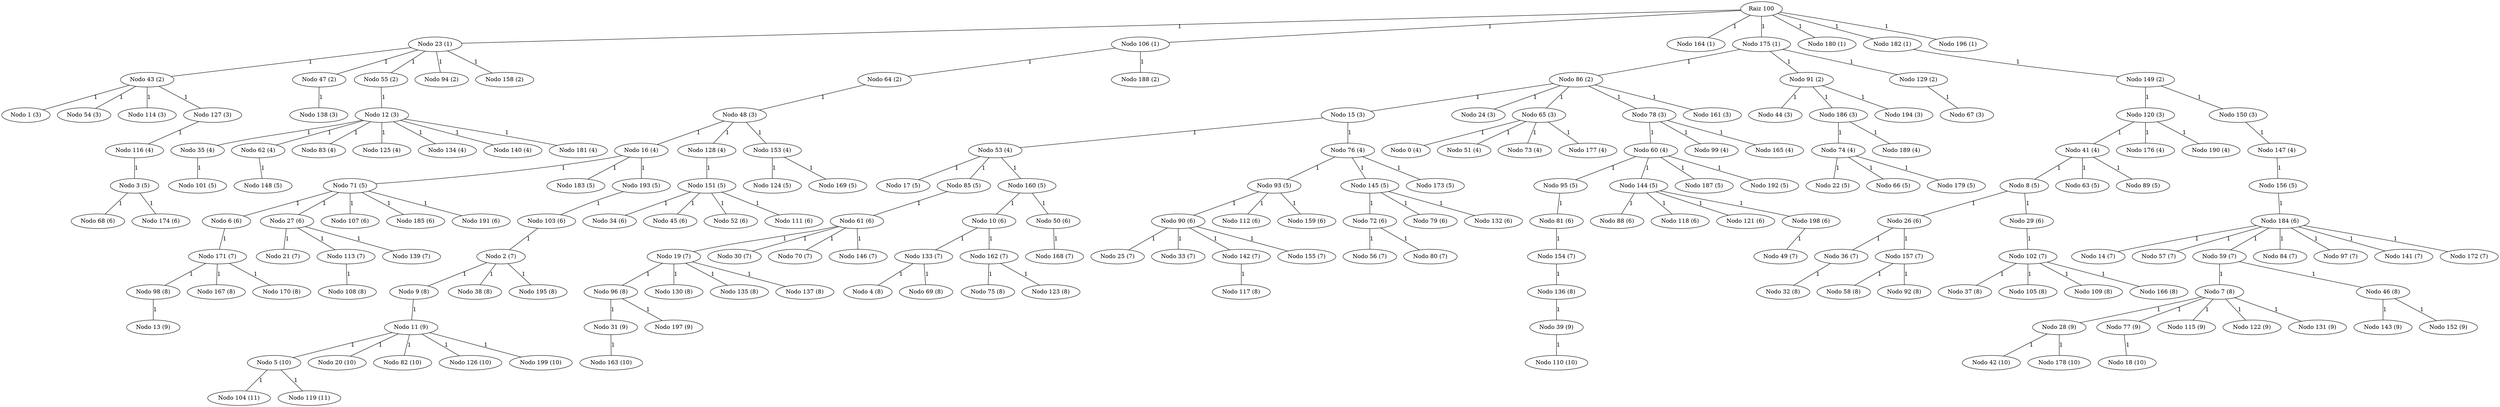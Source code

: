 graph DijkstraGeoSimple_200_100 {
    "100" [label="Raiz 100"];
    "23" [label="Nodo 23 (1)"];
    "106" [label="Nodo 106 (1)"];
    "164" [label="Nodo 164 (1)"];
    "175" [label="Nodo 175 (1)"];
    "180" [label="Nodo 180 (1)"];
    "182" [label="Nodo 182 (1)"];
    "196" [label="Nodo 196 (1)"];
    "43" [label="Nodo 43 (2)"];
    "47" [label="Nodo 47 (2)"];
    "55" [label="Nodo 55 (2)"];
    "94" [label="Nodo 94 (2)"];
    "158" [label="Nodo 158 (2)"];
    "64" [label="Nodo 64 (2)"];
    "188" [label="Nodo 188 (2)"];
    "86" [label="Nodo 86 (2)"];
    "91" [label="Nodo 91 (2)"];
    "129" [label="Nodo 129 (2)"];
    "149" [label="Nodo 149 (2)"];
    "1" [label="Nodo 1 (3)"];
    "54" [label="Nodo 54 (3)"];
    "114" [label="Nodo 114 (3)"];
    "127" [label="Nodo 127 (3)"];
    "138" [label="Nodo 138 (3)"];
    "12" [label="Nodo 12 (3)"];
    "48" [label="Nodo 48 (3)"];
    "15" [label="Nodo 15 (3)"];
    "24" [label="Nodo 24 (3)"];
    "65" [label="Nodo 65 (3)"];
    "78" [label="Nodo 78 (3)"];
    "161" [label="Nodo 161 (3)"];
    "44" [label="Nodo 44 (3)"];
    "186" [label="Nodo 186 (3)"];
    "194" [label="Nodo 194 (3)"];
    "67" [label="Nodo 67 (3)"];
    "120" [label="Nodo 120 (3)"];
    "150" [label="Nodo 150 (3)"];
    "116" [label="Nodo 116 (4)"];
    "35" [label="Nodo 35 (4)"];
    "62" [label="Nodo 62 (4)"];
    "83" [label="Nodo 83 (4)"];
    "125" [label="Nodo 125 (4)"];
    "134" [label="Nodo 134 (4)"];
    "140" [label="Nodo 140 (4)"];
    "181" [label="Nodo 181 (4)"];
    "16" [label="Nodo 16 (4)"];
    "128" [label="Nodo 128 (4)"];
    "153" [label="Nodo 153 (4)"];
    "53" [label="Nodo 53 (4)"];
    "76" [label="Nodo 76 (4)"];
    "0" [label="Nodo 0 (4)"];
    "51" [label="Nodo 51 (4)"];
    "73" [label="Nodo 73 (4)"];
    "177" [label="Nodo 177 (4)"];
    "60" [label="Nodo 60 (4)"];
    "99" [label="Nodo 99 (4)"];
    "165" [label="Nodo 165 (4)"];
    "74" [label="Nodo 74 (4)"];
    "189" [label="Nodo 189 (4)"];
    "41" [label="Nodo 41 (4)"];
    "176" [label="Nodo 176 (4)"];
    "190" [label="Nodo 190 (4)"];
    "147" [label="Nodo 147 (4)"];
    "3" [label="Nodo 3 (5)"];
    "101" [label="Nodo 101 (5)"];
    "148" [label="Nodo 148 (5)"];
    "71" [label="Nodo 71 (5)"];
    "183" [label="Nodo 183 (5)"];
    "193" [label="Nodo 193 (5)"];
    "151" [label="Nodo 151 (5)"];
    "124" [label="Nodo 124 (5)"];
    "169" [label="Nodo 169 (5)"];
    "17" [label="Nodo 17 (5)"];
    "85" [label="Nodo 85 (5)"];
    "160" [label="Nodo 160 (5)"];
    "93" [label="Nodo 93 (5)"];
    "145" [label="Nodo 145 (5)"];
    "173" [label="Nodo 173 (5)"];
    "95" [label="Nodo 95 (5)"];
    "144" [label="Nodo 144 (5)"];
    "187" [label="Nodo 187 (5)"];
    "192" [label="Nodo 192 (5)"];
    "22" [label="Nodo 22 (5)"];
    "66" [label="Nodo 66 (5)"];
    "179" [label="Nodo 179 (5)"];
    "8" [label="Nodo 8 (5)"];
    "63" [label="Nodo 63 (5)"];
    "89" [label="Nodo 89 (5)"];
    "156" [label="Nodo 156 (5)"];
    "68" [label="Nodo 68 (6)"];
    "174" [label="Nodo 174 (6)"];
    "6" [label="Nodo 6 (6)"];
    "27" [label="Nodo 27 (6)"];
    "107" [label="Nodo 107 (6)"];
    "185" [label="Nodo 185 (6)"];
    "191" [label="Nodo 191 (6)"];
    "103" [label="Nodo 103 (6)"];
    "34" [label="Nodo 34 (6)"];
    "45" [label="Nodo 45 (6)"];
    "52" [label="Nodo 52 (6)"];
    "111" [label="Nodo 111 (6)"];
    "61" [label="Nodo 61 (6)"];
    "10" [label="Nodo 10 (6)"];
    "50" [label="Nodo 50 (6)"];
    "90" [label="Nodo 90 (6)"];
    "112" [label="Nodo 112 (6)"];
    "159" [label="Nodo 159 (6)"];
    "72" [label="Nodo 72 (6)"];
    "79" [label="Nodo 79 (6)"];
    "132" [label="Nodo 132 (6)"];
    "81" [label="Nodo 81 (6)"];
    "88" [label="Nodo 88 (6)"];
    "118" [label="Nodo 118 (6)"];
    "121" [label="Nodo 121 (6)"];
    "198" [label="Nodo 198 (6)"];
    "26" [label="Nodo 26 (6)"];
    "29" [label="Nodo 29 (6)"];
    "184" [label="Nodo 184 (6)"];
    "171" [label="Nodo 171 (7)"];
    "21" [label="Nodo 21 (7)"];
    "113" [label="Nodo 113 (7)"];
    "139" [label="Nodo 139 (7)"];
    "2" [label="Nodo 2 (7)"];
    "19" [label="Nodo 19 (7)"];
    "30" [label="Nodo 30 (7)"];
    "70" [label="Nodo 70 (7)"];
    "146" [label="Nodo 146 (7)"];
    "133" [label="Nodo 133 (7)"];
    "162" [label="Nodo 162 (7)"];
    "168" [label="Nodo 168 (7)"];
    "25" [label="Nodo 25 (7)"];
    "33" [label="Nodo 33 (7)"];
    "142" [label="Nodo 142 (7)"];
    "155" [label="Nodo 155 (7)"];
    "56" [label="Nodo 56 (7)"];
    "80" [label="Nodo 80 (7)"];
    "154" [label="Nodo 154 (7)"];
    "49" [label="Nodo 49 (7)"];
    "36" [label="Nodo 36 (7)"];
    "157" [label="Nodo 157 (7)"];
    "102" [label="Nodo 102 (7)"];
    "14" [label="Nodo 14 (7)"];
    "57" [label="Nodo 57 (7)"];
    "59" [label="Nodo 59 (7)"];
    "84" [label="Nodo 84 (7)"];
    "97" [label="Nodo 97 (7)"];
    "141" [label="Nodo 141 (7)"];
    "172" [label="Nodo 172 (7)"];
    "98" [label="Nodo 98 (8)"];
    "167" [label="Nodo 167 (8)"];
    "170" [label="Nodo 170 (8)"];
    "108" [label="Nodo 108 (8)"];
    "9" [label="Nodo 9 (8)"];
    "38" [label="Nodo 38 (8)"];
    "195" [label="Nodo 195 (8)"];
    "96" [label="Nodo 96 (8)"];
    "130" [label="Nodo 130 (8)"];
    "135" [label="Nodo 135 (8)"];
    "137" [label="Nodo 137 (8)"];
    "4" [label="Nodo 4 (8)"];
    "69" [label="Nodo 69 (8)"];
    "75" [label="Nodo 75 (8)"];
    "123" [label="Nodo 123 (8)"];
    "117" [label="Nodo 117 (8)"];
    "136" [label="Nodo 136 (8)"];
    "32" [label="Nodo 32 (8)"];
    "58" [label="Nodo 58 (8)"];
    "92" [label="Nodo 92 (8)"];
    "37" [label="Nodo 37 (8)"];
    "105" [label="Nodo 105 (8)"];
    "109" [label="Nodo 109 (8)"];
    "166" [label="Nodo 166 (8)"];
    "7" [label="Nodo 7 (8)"];
    "46" [label="Nodo 46 (8)"];
    "13" [label="Nodo 13 (9)"];
    "11" [label="Nodo 11 (9)"];
    "31" [label="Nodo 31 (9)"];
    "197" [label="Nodo 197 (9)"];
    "39" [label="Nodo 39 (9)"];
    "28" [label="Nodo 28 (9)"];
    "77" [label="Nodo 77 (9)"];
    "115" [label="Nodo 115 (9)"];
    "122" [label="Nodo 122 (9)"];
    "131" [label="Nodo 131 (9)"];
    "143" [label="Nodo 143 (9)"];
    "152" [label="Nodo 152 (9)"];
    "5" [label="Nodo 5 (10)"];
    "20" [label="Nodo 20 (10)"];
    "82" [label="Nodo 82 (10)"];
    "126" [label="Nodo 126 (10)"];
    "199" [label="Nodo 199 (10)"];
    "163" [label="Nodo 163 (10)"];
    "110" [label="Nodo 110 (10)"];
    "42" [label="Nodo 42 (10)"];
    "178" [label="Nodo 178 (10)"];
    "18" [label="Nodo 18 (10)"];
    "104" [label="Nodo 104 (11)"];
    "119" [label="Nodo 119 (11)"];
    "100" -- "23" [label="1"];
    "100" -- "106" [label="1"];
    "100" -- "164" [label="1"];
    "100" -- "175" [label="1"];
    "100" -- "180" [label="1"];
    "100" -- "182" [label="1"];
    "100" -- "196" [label="1"];
    "23" -- "43" [label="1"];
    "23" -- "47" [label="1"];
    "23" -- "55" [label="1"];
    "23" -- "94" [label="1"];
    "23" -- "158" [label="1"];
    "106" -- "64" [label="1"];
    "106" -- "188" [label="1"];
    "175" -- "86" [label="1"];
    "175" -- "91" [label="1"];
    "175" -- "129" [label="1"];
    "182" -- "149" [label="1"];
    "43" -- "1" [label="1"];
    "43" -- "54" [label="1"];
    "43" -- "114" [label="1"];
    "43" -- "127" [label="1"];
    "47" -- "138" [label="1"];
    "55" -- "12" [label="1"];
    "64" -- "48" [label="1"];
    "86" -- "15" [label="1"];
    "86" -- "24" [label="1"];
    "86" -- "65" [label="1"];
    "86" -- "78" [label="1"];
    "86" -- "161" [label="1"];
    "91" -- "44" [label="1"];
    "91" -- "186" [label="1"];
    "91" -- "194" [label="1"];
    "129" -- "67" [label="1"];
    "149" -- "120" [label="1"];
    "149" -- "150" [label="1"];
    "127" -- "116" [label="1"];
    "12" -- "35" [label="1"];
    "12" -- "62" [label="1"];
    "12" -- "83" [label="1"];
    "12" -- "125" [label="1"];
    "12" -- "134" [label="1"];
    "12" -- "140" [label="1"];
    "12" -- "181" [label="1"];
    "48" -- "16" [label="1"];
    "48" -- "128" [label="1"];
    "48" -- "153" [label="1"];
    "15" -- "53" [label="1"];
    "15" -- "76" [label="1"];
    "65" -- "0" [label="1"];
    "65" -- "51" [label="1"];
    "65" -- "73" [label="1"];
    "65" -- "177" [label="1"];
    "78" -- "60" [label="1"];
    "78" -- "99" [label="1"];
    "78" -- "165" [label="1"];
    "186" -- "74" [label="1"];
    "186" -- "189" [label="1"];
    "120" -- "41" [label="1"];
    "120" -- "176" [label="1"];
    "120" -- "190" [label="1"];
    "150" -- "147" [label="1"];
    "116" -- "3" [label="1"];
    "35" -- "101" [label="1"];
    "62" -- "148" [label="1"];
    "16" -- "71" [label="1"];
    "16" -- "183" [label="1"];
    "16" -- "193" [label="1"];
    "128" -- "151" [label="1"];
    "153" -- "124" [label="1"];
    "153" -- "169" [label="1"];
    "53" -- "17" [label="1"];
    "53" -- "85" [label="1"];
    "53" -- "160" [label="1"];
    "76" -- "93" [label="1"];
    "76" -- "145" [label="1"];
    "76" -- "173" [label="1"];
    "60" -- "95" [label="1"];
    "60" -- "144" [label="1"];
    "60" -- "187" [label="1"];
    "60" -- "192" [label="1"];
    "74" -- "22" [label="1"];
    "74" -- "66" [label="1"];
    "74" -- "179" [label="1"];
    "41" -- "8" [label="1"];
    "41" -- "63" [label="1"];
    "41" -- "89" [label="1"];
    "147" -- "156" [label="1"];
    "3" -- "68" [label="1"];
    "3" -- "174" [label="1"];
    "71" -- "6" [label="1"];
    "71" -- "27" [label="1"];
    "71" -- "107" [label="1"];
    "71" -- "185" [label="1"];
    "71" -- "191" [label="1"];
    "193" -- "103" [label="1"];
    "151" -- "34" [label="1"];
    "151" -- "45" [label="1"];
    "151" -- "52" [label="1"];
    "151" -- "111" [label="1"];
    "85" -- "61" [label="1"];
    "160" -- "10" [label="1"];
    "160" -- "50" [label="1"];
    "93" -- "90" [label="1"];
    "93" -- "112" [label="1"];
    "93" -- "159" [label="1"];
    "145" -- "72" [label="1"];
    "145" -- "79" [label="1"];
    "145" -- "132" [label="1"];
    "95" -- "81" [label="1"];
    "144" -- "88" [label="1"];
    "144" -- "118" [label="1"];
    "144" -- "121" [label="1"];
    "144" -- "198" [label="1"];
    "8" -- "26" [label="1"];
    "8" -- "29" [label="1"];
    "156" -- "184" [label="1"];
    "6" -- "171" [label="1"];
    "27" -- "21" [label="1"];
    "27" -- "113" [label="1"];
    "27" -- "139" [label="1"];
    "103" -- "2" [label="1"];
    "61" -- "19" [label="1"];
    "61" -- "30" [label="1"];
    "61" -- "70" [label="1"];
    "61" -- "146" [label="1"];
    "10" -- "133" [label="1"];
    "10" -- "162" [label="1"];
    "50" -- "168" [label="1"];
    "90" -- "25" [label="1"];
    "90" -- "33" [label="1"];
    "90" -- "142" [label="1"];
    "90" -- "155" [label="1"];
    "72" -- "56" [label="1"];
    "72" -- "80" [label="1"];
    "81" -- "154" [label="1"];
    "198" -- "49" [label="1"];
    "26" -- "36" [label="1"];
    "26" -- "157" [label="1"];
    "29" -- "102" [label="1"];
    "184" -- "14" [label="1"];
    "184" -- "57" [label="1"];
    "184" -- "59" [label="1"];
    "184" -- "84" [label="1"];
    "184" -- "97" [label="1"];
    "184" -- "141" [label="1"];
    "184" -- "172" [label="1"];
    "171" -- "98" [label="1"];
    "171" -- "167" [label="1"];
    "171" -- "170" [label="1"];
    "113" -- "108" [label="1"];
    "2" -- "9" [label="1"];
    "2" -- "38" [label="1"];
    "2" -- "195" [label="1"];
    "19" -- "96" [label="1"];
    "19" -- "130" [label="1"];
    "19" -- "135" [label="1"];
    "19" -- "137" [label="1"];
    "133" -- "4" [label="1"];
    "133" -- "69" [label="1"];
    "162" -- "75" [label="1"];
    "162" -- "123" [label="1"];
    "142" -- "117" [label="1"];
    "154" -- "136" [label="1"];
    "36" -- "32" [label="1"];
    "157" -- "58" [label="1"];
    "157" -- "92" [label="1"];
    "102" -- "37" [label="1"];
    "102" -- "105" [label="1"];
    "102" -- "109" [label="1"];
    "102" -- "166" [label="1"];
    "59" -- "7" [label="1"];
    "59" -- "46" [label="1"];
    "98" -- "13" [label="1"];
    "9" -- "11" [label="1"];
    "96" -- "31" [label="1"];
    "96" -- "197" [label="1"];
    "136" -- "39" [label="1"];
    "7" -- "28" [label="1"];
    "7" -- "77" [label="1"];
    "7" -- "115" [label="1"];
    "7" -- "122" [label="1"];
    "7" -- "131" [label="1"];
    "46" -- "143" [label="1"];
    "46" -- "152" [label="1"];
    "11" -- "5" [label="1"];
    "11" -- "20" [label="1"];
    "11" -- "82" [label="1"];
    "11" -- "126" [label="1"];
    "11" -- "199" [label="1"];
    "31" -- "163" [label="1"];
    "39" -- "110" [label="1"];
    "28" -- "42" [label="1"];
    "28" -- "178" [label="1"];
    "77" -- "18" [label="1"];
    "5" -- "104" [label="1"];
    "5" -- "119" [label="1"];
}
